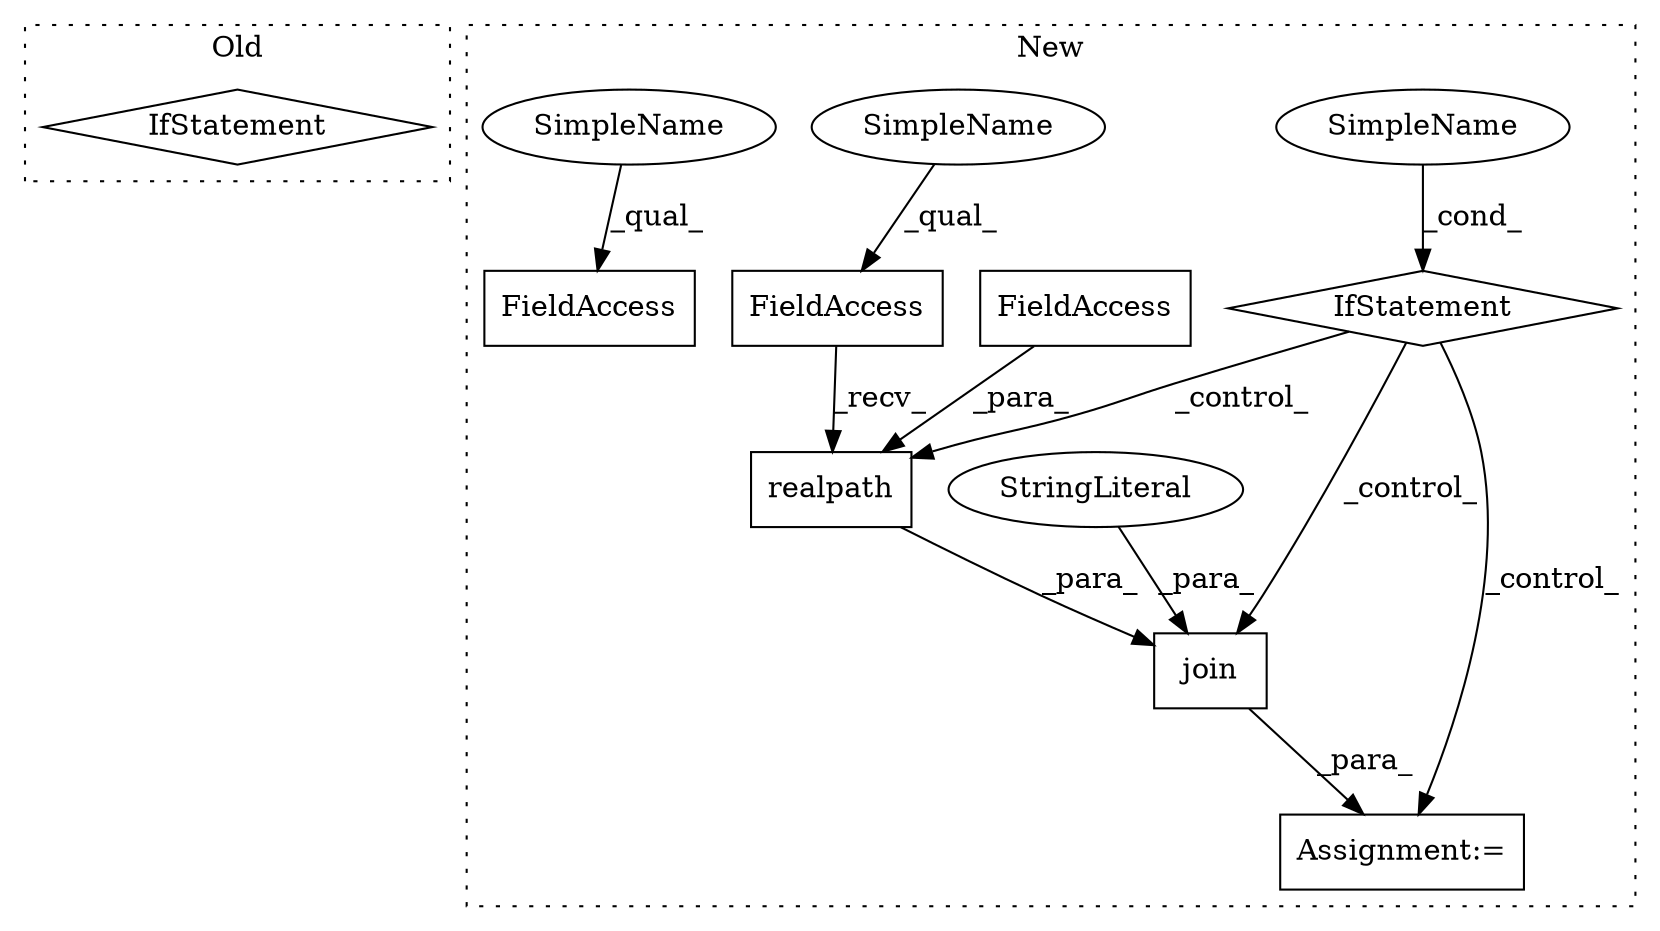 digraph G {
subgraph cluster0 {
1 [label="IfStatement" a="25" s="4692" l="3" shape="diamond"];
label = "Old";
style="dotted";
}
subgraph cluster1 {
2 [label="realpath" a="32" s="4928,4953" l="9,1" shape="box"];
3 [label="FieldAccess" a="22" s="4920" l="7" shape="box"];
4 [label="Assignment:=" a="7" s="4893" l="1" shape="box"];
5 [label="IfStatement" a="25" s="4741,4774" l="8,2" shape="diamond"];
6 [label="SimpleName" a="42" s="" l="" shape="ellipse"];
7 [label="FieldAccess" a="22" s="4904" l="7" shape="box"];
8 [label="FieldAccess" a="22" s="4937" l="16" shape="box"];
9 [label="join" a="32" s="4899,4967" l="5,1" shape="box"];
10 [label="StringLiteral" a="45" s="4956" l="11" shape="ellipse"];
11 [label="SimpleName" a="42" s="4920" l="2" shape="ellipse"];
12 [label="SimpleName" a="42" s="4904" l="2" shape="ellipse"];
label = "New";
style="dotted";
}
2 -> 9 [label="_para_"];
3 -> 2 [label="_recv_"];
5 -> 2 [label="_control_"];
5 -> 4 [label="_control_"];
5 -> 9 [label="_control_"];
6 -> 5 [label="_cond_"];
8 -> 2 [label="_para_"];
9 -> 4 [label="_para_"];
10 -> 9 [label="_para_"];
11 -> 3 [label="_qual_"];
12 -> 7 [label="_qual_"];
}